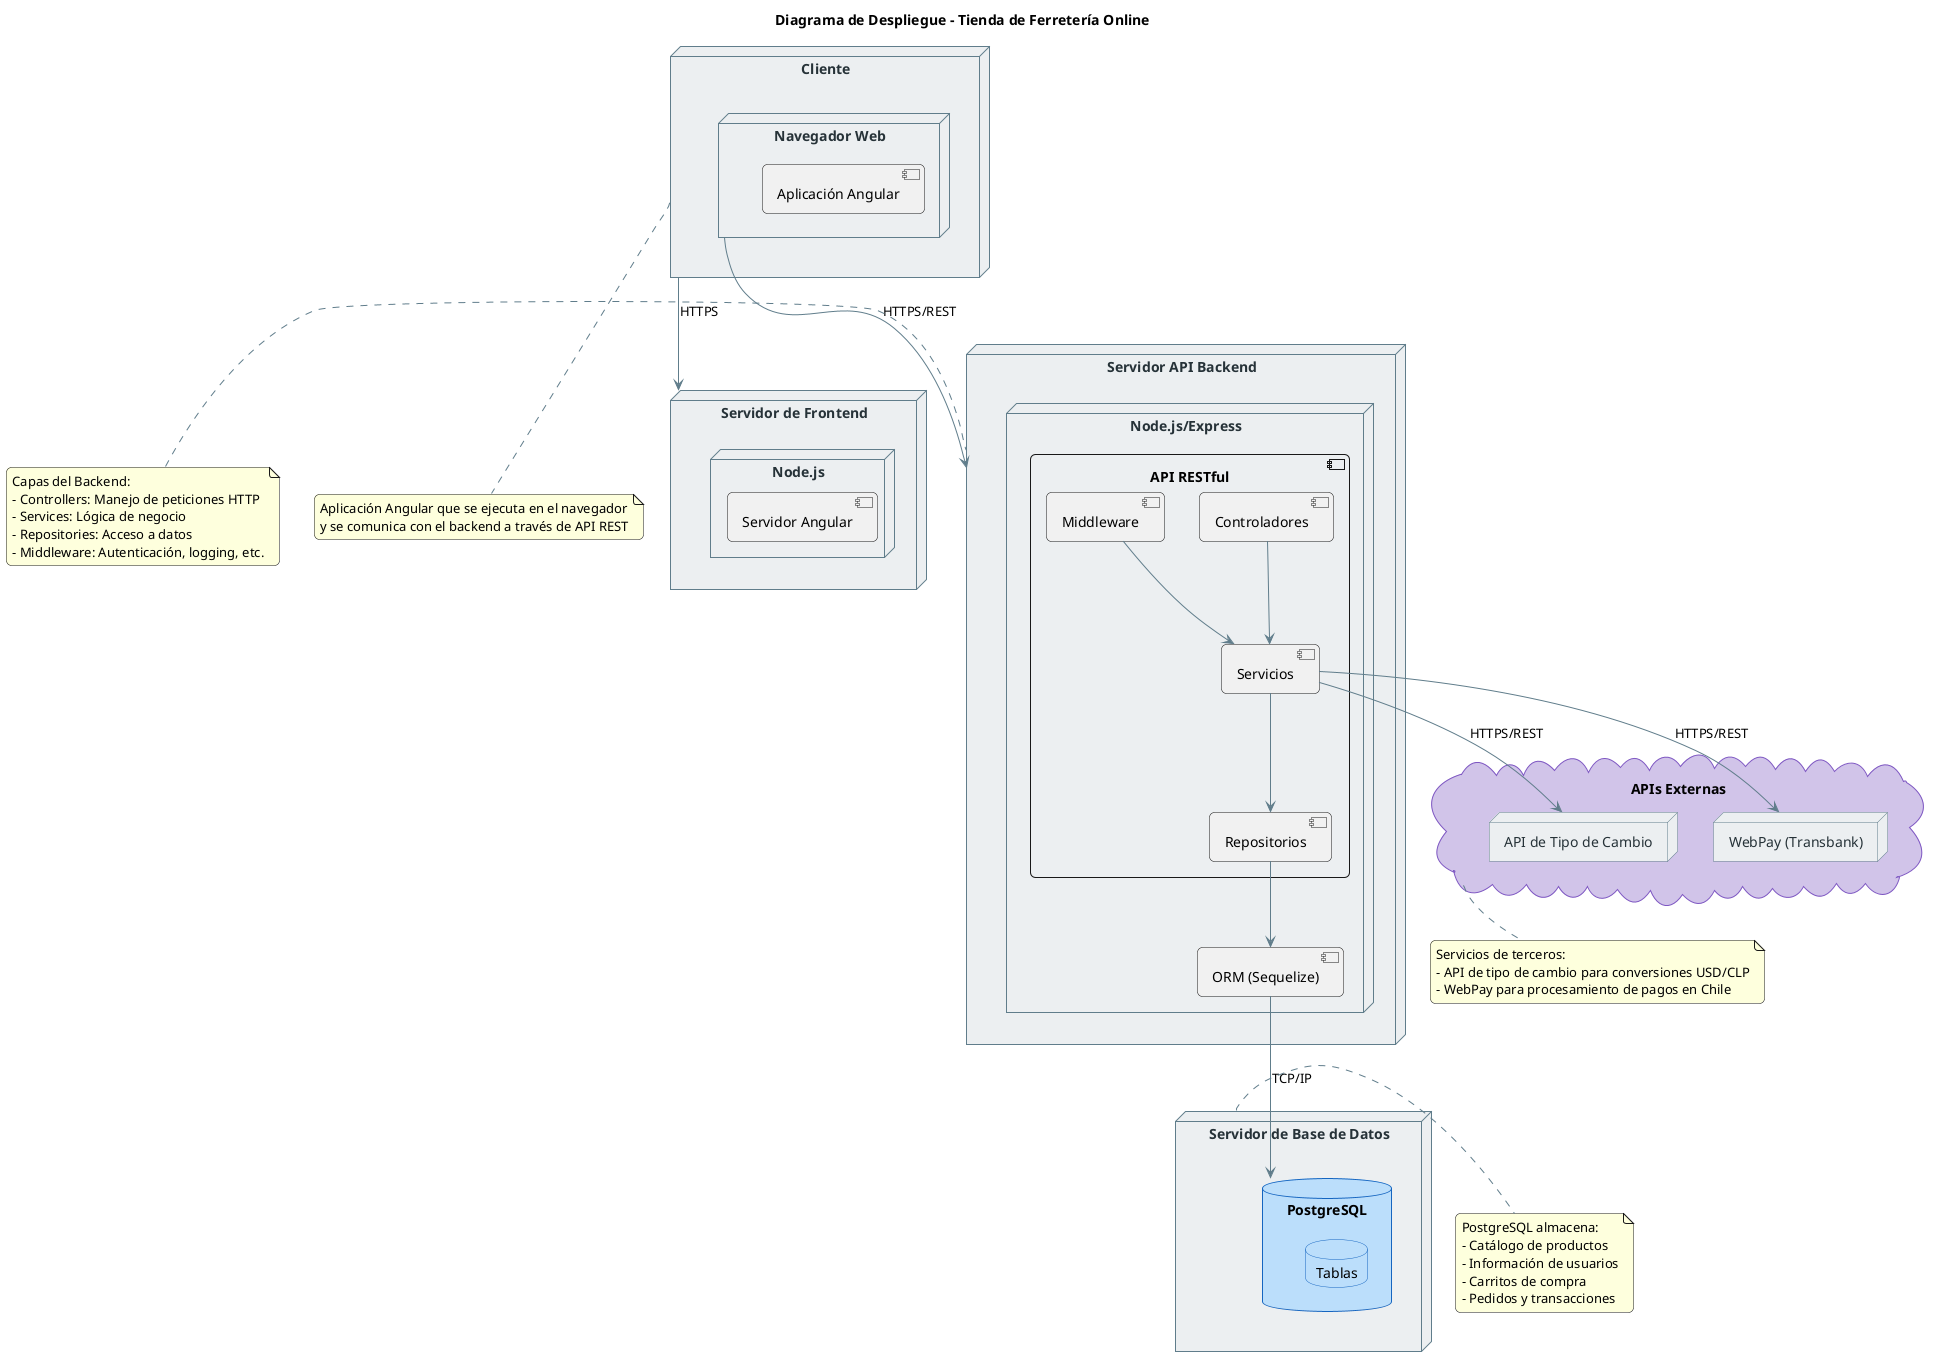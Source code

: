 @startuml Diagrama de Despliegue de la Tienda de Ferretería

' Configuración del diagrama
skinparam backgroundColor white
skinparam roundcorner 10

' Estilos personalizados
skinparam node {
  BorderColor #607D8B
  BackgroundColor #ECEFF1
  FontColor #263238
}

skinparam database {
  BorderColor #1565C0
  BackgroundColor #BBDEFB
}

skinparam cloud {
  BorderColor #7E57C2
  BackgroundColor #D1C4E9
}

skinparam arrow {
  Color #607D8B
  Thickness 1
}

' Título
title Diagrama de Despliegue - Tienda de Ferretería Online

' Cliente
node "Cliente" as client {
  node "Navegador Web" as browser {
    component "Aplicación Angular" as angularApp
  }
}

' Servidor de Frontend
node "Servidor de Frontend" as frontendServer {
  node "Node.js" as nodeServer {
    component "Servidor Angular" as angularServer
  }
}

' Servidor API Backend
node "Servidor API Backend" as backendServer {
  node "Node.js/Express" as expressServer {
    component "API RESTful" as apiRest {
      component "Controladores" as controllers
      component "Servicios" as services
      component "Repositorios" as repositories
      component "Middleware" as middleware
      
      controllers --> services
      services --> repositories
      middleware --> services
    }
    
    component "ORM (Sequelize)" as orm
  }
}

' Base de datos
node "Servidor de Base de Datos" as dbServer {
  database "PostgreSQL" as postgres {
    database "Tablas" as tables
  }
}

' Servicios externos
cloud "APIs Externas" as externalApis {
  node "API de Tipo de Cambio" as exchangeAPI
  node "WebPay (Transbank)" as webpayAPI
}

' Conexiones
client --> frontendServer : "HTTPS"
browser --> backendServer : "HTTPS/REST"
repositories --> orm
orm --> postgres : "TCP/IP"
services --> exchangeAPI : "HTTPS/REST"
services --> webpayAPI : "HTTPS/REST"

' Notas explicativas
note bottom of client
  Aplicación Angular que se ejecuta en el navegador
  y se comunica con el backend a través de API REST
endnote

note left of backendServer
  Capas del Backend:
  - Controllers: Manejo de peticiones HTTP
  - Services: Lógica de negocio
  - Repositories: Acceso a datos
  - Middleware: Autenticación, logging, etc.
endnote

note right of dbServer
  PostgreSQL almacena:
  - Catálogo de productos
  - Información de usuarios
  - Carritos de compra
  - Pedidos y transacciones
endnote

note bottom of externalApis
  Servicios de terceros:
  - API de tipo de cambio para conversiones USD/CLP
  - WebPay para procesamiento de pagos en Chile
endnote

@enduml 